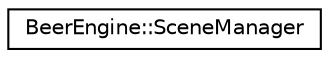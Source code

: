 digraph "Graphical Class Hierarchy"
{
  edge [fontname="Helvetica",fontsize="10",labelfontname="Helvetica",labelfontsize="10"];
  node [fontname="Helvetica",fontsize="10",shape=record];
  rankdir="LR";
  Node0 [label="BeerEngine::SceneManager",height=0.2,width=0.4,color="black", fillcolor="white", style="filled",URL="$class_beer_engine_1_1_scene_manager.html",tooltip="classe manager qui permet de gerer les scenes du projet "];
}
